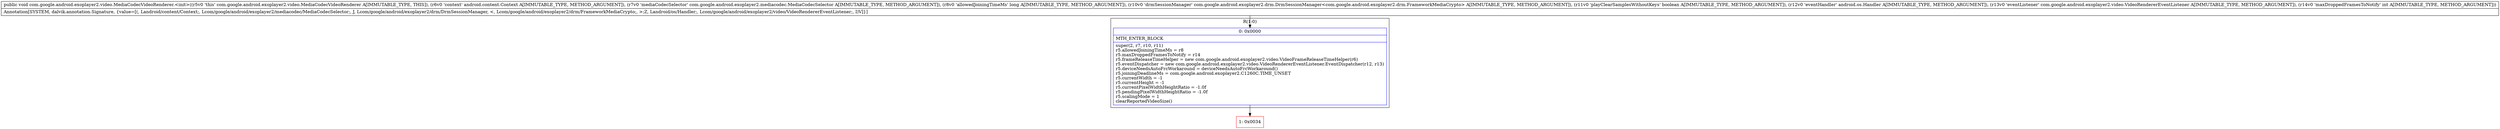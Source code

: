 digraph "CFG forcom.google.android.exoplayer2.video.MediaCodecVideoRenderer.\<init\>(Landroid\/content\/Context;Lcom\/google\/android\/exoplayer2\/mediacodec\/MediaCodecSelector;JLcom\/google\/android\/exoplayer2\/drm\/DrmSessionManager;ZLandroid\/os\/Handler;Lcom\/google\/android\/exoplayer2\/video\/VideoRendererEventListener;I)V" {
subgraph cluster_Region_633422631 {
label = "R(1:0)";
node [shape=record,color=blue];
Node_0 [shape=record,label="{0\:\ 0x0000|MTH_ENTER_BLOCK\l|super(2, r7, r10, r11)\lr5.allowedJoiningTimeMs = r8\lr5.maxDroppedFramesToNotify = r14\lr5.frameReleaseTimeHelper = new com.google.android.exoplayer2.video.VideoFrameReleaseTimeHelper(r6)\lr5.eventDispatcher = new com.google.android.exoplayer2.video.VideoRendererEventListener.EventDispatcher(r12, r13)\lr5.deviceNeedsAutoFrcWorkaround = deviceNeedsAutoFrcWorkaround()\lr5.joiningDeadlineMs = com.google.android.exoplayer2.C1260C.TIME_UNSET\lr5.currentWidth = \-1\lr5.currentHeight = \-1\lr5.currentPixelWidthHeightRatio = \-1.0f\lr5.pendingPixelWidthHeightRatio = \-1.0f\lr5.scalingMode = 1\lclearReportedVideoSize()\l}"];
}
Node_1 [shape=record,color=red,label="{1\:\ 0x0034}"];
MethodNode[shape=record,label="{public void com.google.android.exoplayer2.video.MediaCodecVideoRenderer.\<init\>((r5v0 'this' com.google.android.exoplayer2.video.MediaCodecVideoRenderer A[IMMUTABLE_TYPE, THIS]), (r6v0 'context' android.content.Context A[IMMUTABLE_TYPE, METHOD_ARGUMENT]), (r7v0 'mediaCodecSelector' com.google.android.exoplayer2.mediacodec.MediaCodecSelector A[IMMUTABLE_TYPE, METHOD_ARGUMENT]), (r8v0 'allowedJoiningTimeMs' long A[IMMUTABLE_TYPE, METHOD_ARGUMENT]), (r10v0 'drmSessionManager' com.google.android.exoplayer2.drm.DrmSessionManager\<com.google.android.exoplayer2.drm.FrameworkMediaCrypto\> A[IMMUTABLE_TYPE, METHOD_ARGUMENT]), (r11v0 'playClearSamplesWithoutKeys' boolean A[IMMUTABLE_TYPE, METHOD_ARGUMENT]), (r12v0 'eventHandler' android.os.Handler A[IMMUTABLE_TYPE, METHOD_ARGUMENT]), (r13v0 'eventListener' com.google.android.exoplayer2.video.VideoRendererEventListener A[IMMUTABLE_TYPE, METHOD_ARGUMENT]), (r14v0 'maxDroppedFramesToNotify' int A[IMMUTABLE_TYPE, METHOD_ARGUMENT]))  | Annotation[SYSTEM, dalvik.annotation.Signature, \{value=[(, Landroid\/content\/Context;, Lcom\/google\/android\/exoplayer2\/mediacodec\/MediaCodecSelector;, J, Lcom\/google\/android\/exoplayer2\/drm\/DrmSessionManager, \<, Lcom\/google\/android\/exoplayer2\/drm\/FrameworkMediaCrypto;, \>;Z, Landroid\/os\/Handler;, Lcom\/google\/android\/exoplayer2\/video\/VideoRendererEventListener;, I)V]\}]\l}"];
MethodNode -> Node_0;
Node_0 -> Node_1;
}

